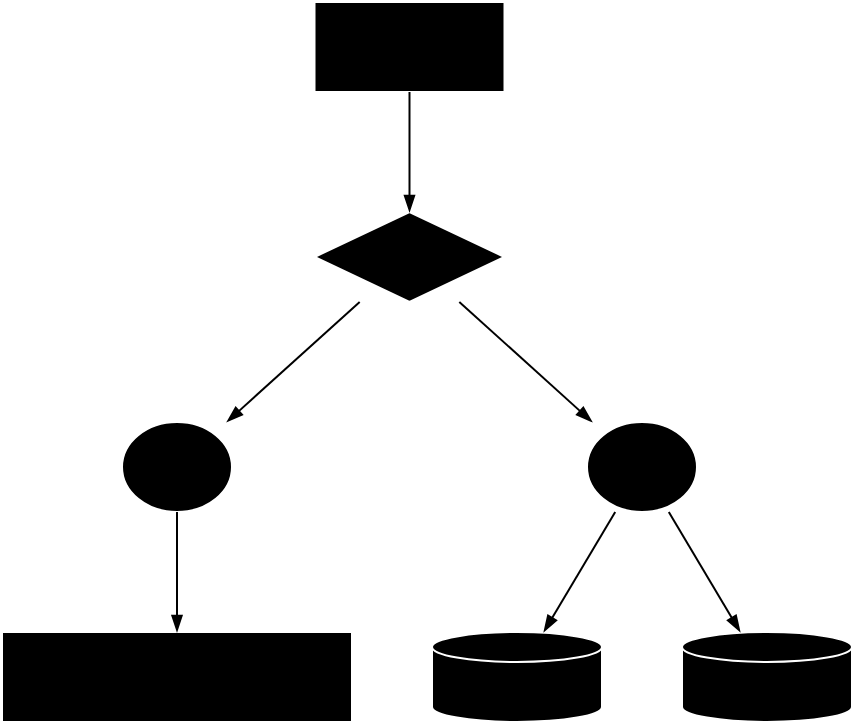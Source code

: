 <mxfile>
    <diagram id="C5RBs43oDa-KdzZeNtuy" name="Page-1">
        <mxGraphModel dx="587" dy="532" grid="1" gridSize="10" guides="1" tooltips="1" connect="1" arrows="1" fold="1" page="1" pageScale="1" pageWidth="827" pageHeight="1169" math="0" shadow="0">
            <root>
                <mxCell id="WIyWlLk6GJQsqaUBKTNV-0"/>
                <mxCell id="WIyWlLk6GJQsqaUBKTNV-1" parent="WIyWlLk6GJQsqaUBKTNV-0"/>
                <UserObject label="%step%" step="upload pdf" placeholders="1" id="54">
                    <mxCell style="shape=rectangle;fillColor=#000000;strokeColor=#ffffff;" vertex="1" parent="WIyWlLk6GJQsqaUBKTNV-1">
                        <mxGeometry x="176.25" y="20" width="95" height="45" as="geometry"/>
                    </mxCell>
                </UserObject>
                <UserObject label="%step%" step="pdf exists?" placeholders="1" id="55">
                    <mxCell style="shape=rhombus;fillColor=#000000;strokeColor=#ffffff;" vertex="1" parent="WIyWlLk6GJQsqaUBKTNV-1">
                        <mxGeometry x="176.25" y="125" width="95" height="45" as="geometry"/>
                    </mxCell>
                </UserObject>
                <UserObject label="%step%" step="yes" placeholders="1" id="56">
                    <mxCell style="shape=ellipse;fillColor=#000000;strokeColor=#ffffff;" vertex="1" parent="WIyWlLk6GJQsqaUBKTNV-1">
                        <mxGeometry x="80" y="230" width="55" height="45" as="geometry"/>
                    </mxCell>
                </UserObject>
                <UserObject label="%step%" step="no" placeholders="1" id="57">
                    <mxCell style="shape=ellipse;fillColor=#000000;strokeColor=#ffffff;" vertex="1" parent="WIyWlLk6GJQsqaUBKTNV-1">
                        <mxGeometry x="312.5" y="230" width="55" height="45" as="geometry"/>
                    </mxCell>
                </UserObject>
                <UserObject label="%step%" step="get index from vectorstore" placeholders="1" id="58">
                    <mxCell style="shape=rectangle;fillColor=#000000;strokeColor=#ffffff;" vertex="1" parent="WIyWlLk6GJQsqaUBKTNV-1">
                        <mxGeometry x="20" y="335" width="175" height="45" as="geometry"/>
                    </mxCell>
                </UserObject>
                <UserObject label="%step%" step="pinecone" placeholders="1" id="59">
                    <mxCell style="shape=mxgraph.flowchart.database;fillColor=#000000;strokeColor=#ffffff;" vertex="1" parent="WIyWlLk6GJQsqaUBKTNV-1">
                        <mxGeometry x="235" y="335" width="85" height="45" as="geometry"/>
                    </mxCell>
                </UserObject>
                <UserObject label="%step%" step="postgres" placeholders="1" id="60">
                    <mxCell style="shape=mxgraph.flowchart.database;fillColor=#000000;strokeColor=#ffffff;" vertex="1" parent="WIyWlLk6GJQsqaUBKTNV-1">
                        <mxGeometry x="360" y="335" width="85" height="45" as="geometry"/>
                    </mxCell>
                </UserObject>
                <mxCell id="61" value="" style="curved=0;endArrow=blockThin;endFill=1;" edge="1" parent="WIyWlLk6GJQsqaUBKTNV-1" source="54" target="55">
                    <mxGeometry relative="1" as="geometry"/>
                </mxCell>
                <mxCell id="62" value="" style="curved=0;endArrow=blockThin;endFill=1;" edge="1" parent="WIyWlLk6GJQsqaUBKTNV-1" source="55" target="56">
                    <mxGeometry relative="1" as="geometry"/>
                </mxCell>
                <mxCell id="63" value="" style="curved=0;endArrow=blockThin;endFill=1;" edge="1" parent="WIyWlLk6GJQsqaUBKTNV-1" source="55" target="57">
                    <mxGeometry relative="1" as="geometry"/>
                </mxCell>
                <mxCell id="64" value="" style="curved=0;endArrow=blockThin;endFill=1;" edge="1" parent="WIyWlLk6GJQsqaUBKTNV-1" source="56" target="58">
                    <mxGeometry relative="1" as="geometry"/>
                </mxCell>
                <mxCell id="65" value="" style="curved=0;endArrow=blockThin;endFill=1;" edge="1" parent="WIyWlLk6GJQsqaUBKTNV-1" source="57" target="59">
                    <mxGeometry relative="1" as="geometry"/>
                </mxCell>
                <mxCell id="66" value="" style="curved=0;endArrow=blockThin;endFill=1;" edge="1" parent="WIyWlLk6GJQsqaUBKTNV-1" source="57" target="60">
                    <mxGeometry relative="1" as="geometry"/>
                </mxCell>
            </root>
        </mxGraphModel>
    </diagram>
</mxfile>